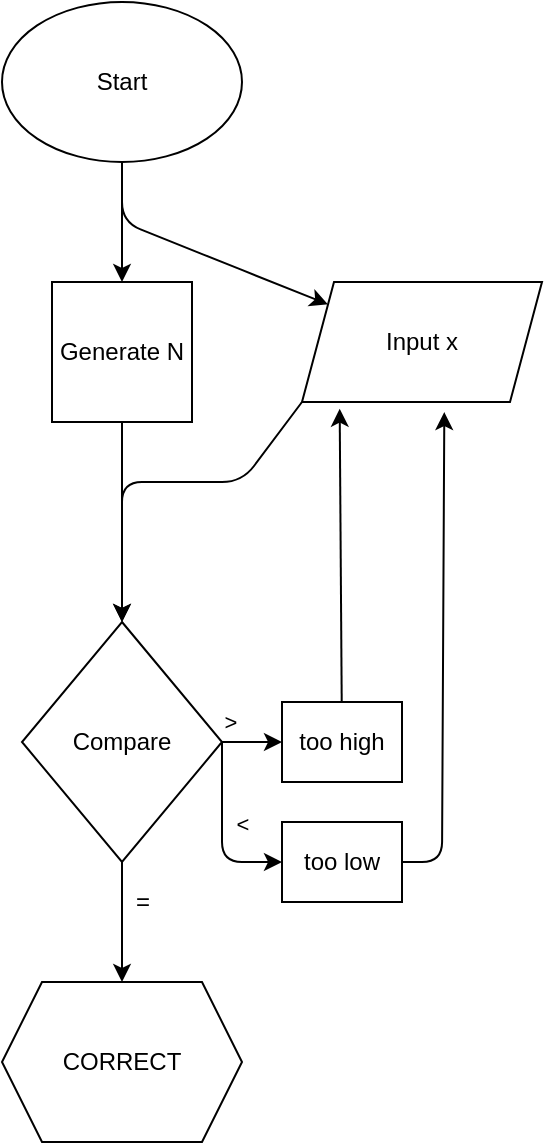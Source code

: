 <mxfile>
    <diagram id="NbEholBMBSBcS8SgYZPQ" name="GuessingGame-PC">
        <mxGraphModel dx="458" dy="949" grid="1" gridSize="10" guides="1" tooltips="1" connect="1" arrows="1" fold="1" page="1" pageScale="1" pageWidth="827" pageHeight="1169" math="0" shadow="0">
            <root>
                <mxCell id="0"/>
                <mxCell id="1" parent="0"/>
                <mxCell id="25" style="edgeStyle=none;html=1;exitX=0.5;exitY=1;exitDx=0;exitDy=0;entryX=0.5;entryY=0;entryDx=0;entryDy=0;" edge="1" parent="1" source="27" target="29">
                    <mxGeometry relative="1" as="geometry">
                        <Array as="points">
                            <mxPoint x="380" y="190"/>
                        </Array>
                    </mxGeometry>
                </mxCell>
                <mxCell id="26" style="edgeStyle=none;html=1;exitX=0.5;exitY=1;exitDx=0;exitDy=0;" edge="1" parent="1" source="27" target="31">
                    <mxGeometry relative="1" as="geometry">
                        <Array as="points">
                            <mxPoint x="380" y="190"/>
                            <mxPoint x="430" y="210"/>
                        </Array>
                    </mxGeometry>
                </mxCell>
                <mxCell id="27" value="Start" style="ellipse;whiteSpace=wrap;html=1;" vertex="1" parent="1">
                    <mxGeometry x="320" y="80" width="120" height="80" as="geometry"/>
                </mxCell>
                <mxCell id="28" style="edgeStyle=none;html=1;entryX=0.5;entryY=0;entryDx=0;entryDy=0;" edge="1" parent="1" source="29" target="37">
                    <mxGeometry relative="1" as="geometry">
                        <mxPoint x="360" y="400" as="targetPoint"/>
                        <Array as="points"/>
                    </mxGeometry>
                </mxCell>
                <mxCell id="29" value="Generate N" style="whiteSpace=wrap;html=1;aspect=fixed;" vertex="1" parent="1">
                    <mxGeometry x="345" y="220" width="70" height="70" as="geometry"/>
                </mxCell>
                <mxCell id="30" style="edgeStyle=none;html=1;exitX=0;exitY=1;exitDx=0;exitDy=0;entryX=0.5;entryY=0;entryDx=0;entryDy=0;" edge="1" parent="1" source="31" target="37">
                    <mxGeometry relative="1" as="geometry">
                        <mxPoint x="400" y="400" as="targetPoint"/>
                        <Array as="points">
                            <mxPoint x="440" y="320"/>
                            <mxPoint x="380" y="320"/>
                        </Array>
                    </mxGeometry>
                </mxCell>
                <mxCell id="31" value="Input x" style="shape=parallelogram;perimeter=parallelogramPerimeter;whiteSpace=wrap;html=1;fixedSize=1;size=16;" vertex="1" parent="1">
                    <mxGeometry x="470" y="220" width="120" height="60" as="geometry"/>
                </mxCell>
                <mxCell id="32" value="" style="edgeStyle=none;html=1;" edge="1" parent="1" target="39">
                    <mxGeometry relative="1" as="geometry">
                        <mxPoint x="430" y="450" as="sourcePoint"/>
                        <Array as="points">
                            <mxPoint x="430" y="510"/>
                        </Array>
                    </mxGeometry>
                </mxCell>
                <mxCell id="33" value="&amp;lt;" style="edgeLabel;html=1;align=center;verticalAlign=middle;resizable=0;points=[];" vertex="1" connectable="0" parent="32">
                    <mxGeometry x="0.01" relative="1" as="geometry">
                        <mxPoint x="10" y="-5" as="offset"/>
                    </mxGeometry>
                </mxCell>
                <mxCell id="34" value="" style="edgeStyle=none;html=1;" edge="1" parent="1" source="37" target="41">
                    <mxGeometry relative="1" as="geometry"/>
                </mxCell>
                <mxCell id="35" value="&amp;gt;" style="edgeLabel;html=1;align=center;verticalAlign=middle;resizable=0;points=[];" vertex="1" connectable="0" parent="34">
                    <mxGeometry x="-0.392" y="1" relative="1" as="geometry">
                        <mxPoint x="-5" y="-9" as="offset"/>
                    </mxGeometry>
                </mxCell>
                <object label="" id="36">
                    <mxCell style="edgeStyle=none;html=1;entryX=0.5;entryY=0;entryDx=0;entryDy=0;" edge="1" parent="1" source="37" target="42">
                        <mxGeometry relative="1" as="geometry">
                            <Array as="points">
                                <mxPoint x="380" y="550"/>
                            </Array>
                        </mxGeometry>
                    </mxCell>
                </object>
                <mxCell id="37" value="Compare" style="rhombus;whiteSpace=wrap;html=1;" vertex="1" parent="1">
                    <mxGeometry x="330" y="390" width="100" height="120" as="geometry"/>
                </mxCell>
                <mxCell id="38" style="edgeStyle=none;html=1;entryX=0.593;entryY=1.084;entryDx=0;entryDy=0;entryPerimeter=0;exitX=1;exitY=0.5;exitDx=0;exitDy=0;" edge="1" parent="1" source="39" target="31">
                    <mxGeometry relative="1" as="geometry">
                        <mxPoint x="610" y="510" as="targetPoint"/>
                        <Array as="points">
                            <mxPoint x="540" y="510"/>
                        </Array>
                    </mxGeometry>
                </mxCell>
                <mxCell id="39" value="too low" style="whiteSpace=wrap;html=1;" vertex="1" parent="1">
                    <mxGeometry x="460" y="490" width="60" height="40" as="geometry"/>
                </mxCell>
                <mxCell id="40" style="edgeStyle=none;html=1;entryX=0.157;entryY=1.056;entryDx=0;entryDy=0;entryPerimeter=0;" edge="1" parent="1" source="41" target="31">
                    <mxGeometry relative="1" as="geometry"/>
                </mxCell>
                <mxCell id="41" value="too high" style="whiteSpace=wrap;html=1;" vertex="1" parent="1">
                    <mxGeometry x="460" y="430" width="60" height="40" as="geometry"/>
                </mxCell>
                <mxCell id="42" value="CORRECT" style="shape=hexagon;perimeter=hexagonPerimeter2;whiteSpace=wrap;html=1;fixedSize=1;" vertex="1" parent="1">
                    <mxGeometry x="320" y="570" width="120" height="80" as="geometry"/>
                </mxCell>
                <mxCell id="43" value="=" style="text;html=1;align=center;verticalAlign=middle;resizable=0;points=[];autosize=1;strokeColor=none;fillColor=none;" vertex="1" parent="1">
                    <mxGeometry x="380" y="520" width="20" height="20" as="geometry"/>
                </mxCell>
            </root>
        </mxGraphModel>
    </diagram>
    <diagram id="X5C8b3v_8eqB3MfvyBJ-" name="Page-2">
        <mxGraphModel dx="458" dy="949" grid="1" gridSize="10" guides="1" tooltips="1" connect="1" arrows="1" fold="1" page="1" pageScale="1" pageWidth="827" pageHeight="1169" math="0" shadow="0">
            <root>
                <mxCell id="kD95RJ43VXBQNL_hrRto-0"/>
                <mxCell id="kD95RJ43VXBQNL_hrRto-1" parent="kD95RJ43VXBQNL_hrRto-0"/>
                <mxCell id="kD95RJ43VXBQNL_hrRto-29" style="edgeStyle=none;html=1;entryX=0.5;entryY=0;entryDx=0;entryDy=0;" edge="1" parent="kD95RJ43VXBQNL_hrRto-1" source="kD95RJ43VXBQNL_hrRto-4" target="kD95RJ43VXBQNL_hrRto-28">
                    <mxGeometry relative="1" as="geometry"/>
                </mxCell>
                <mxCell id="kD95RJ43VXBQNL_hrRto-4" value="Start" style="ellipse;whiteSpace=wrap;html=1;" vertex="1" parent="kD95RJ43VXBQNL_hrRto-1">
                    <mxGeometry x="95" y="90" width="90" height="90" as="geometry"/>
                </mxCell>
                <mxCell id="kD95RJ43VXBQNL_hrRto-31" style="edgeStyle=none;html=1;entryX=-0.059;entryY=0.382;entryDx=0;entryDy=0;entryPerimeter=0;exitX=0.841;exitY=1.037;exitDx=0;exitDy=0;exitPerimeter=0;" edge="1" parent="kD95RJ43VXBQNL_hrRto-1" source="kD95RJ43VXBQNL_hrRto-28" target="kD95RJ43VXBQNL_hrRto-30">
                    <mxGeometry relative="1" as="geometry">
                        <Array as="points">
                            <mxPoint x="180" y="361"/>
                        </Array>
                    </mxGeometry>
                </mxCell>
                <mxCell id="kD95RJ43VXBQNL_hrRto-28" value="Enter x to guess N" style="rounded=1;whiteSpace=wrap;html=1;" vertex="1" parent="kD95RJ43VXBQNL_hrRto-1">
                    <mxGeometry x="80" y="210" width="120" height="60" as="geometry"/>
                </mxCell>
                <mxCell id="kD95RJ43VXBQNL_hrRto-38" style="edgeStyle=none;html=1;entryX=1;entryY=0.5;entryDx=0;entryDy=0;exitX=1;exitY=0.5;exitDx=0;exitDy=0;exitPerimeter=0;" edge="1" parent="kD95RJ43VXBQNL_hrRto-1" source="kD95RJ43VXBQNL_hrRto-30" target="kD95RJ43VXBQNL_hrRto-28">
                    <mxGeometry relative="1" as="geometry">
                        <Array as="points">
                            <mxPoint x="360" y="370"/>
                            <mxPoint x="360" y="240"/>
                        </Array>
                    </mxGeometry>
                </mxCell>
                <mxCell id="kD95RJ43VXBQNL_hrRto-30" value="Wrong" style="shape=or;whiteSpace=wrap;html=1;rotation=0;" vertex="1" parent="kD95RJ43VXBQNL_hrRto-1">
                    <mxGeometry x="270" y="330" width="60" height="80" as="geometry"/>
                </mxCell>
                <mxCell id="kD95RJ43VXBQNL_hrRto-32" value="&amp;gt; and &amp;lt;" style="text;html=1;align=center;verticalAlign=middle;resizable=0;points=[];autosize=1;strokeColor=none;fillColor=none;" vertex="1" parent="kD95RJ43VXBQNL_hrRto-1">
                    <mxGeometry x="185" y="340" width="60" height="20" as="geometry"/>
                </mxCell>
                <mxCell id="kD95RJ43VXBQNL_hrRto-39" value="&lt;font style=&quot;font-size: 17px&quot;&gt;try again&lt;/font&gt;" style="text;html=1;align=center;verticalAlign=middle;resizable=0;points=[];autosize=1;strokeColor=none;fillColor=none;" vertex="1" parent="kD95RJ43VXBQNL_hrRto-1">
                    <mxGeometry x="330" y="290" width="80" height="20" as="geometry"/>
                </mxCell>
                <mxCell id="kD95RJ43VXBQNL_hrRto-44" style="edgeStyle=none;html=1;entryX=0.183;entryY=1.009;entryDx=0;entryDy=0;entryPerimeter=0;fontSize=17;" edge="1" parent="kD95RJ43VXBQNL_hrRto-1" source="kD95RJ43VXBQNL_hrRto-43" target="kD95RJ43VXBQNL_hrRto-28">
                    <mxGeometry relative="1" as="geometry"/>
                </mxCell>
                <mxCell id="kD95RJ43VXBQNL_hrRto-43" value="Correct" style="shape=trapezoid;perimeter=trapezoidPerimeter;whiteSpace=wrap;html=1;fixedSize=1;fontSize=17;" vertex="1" parent="kD95RJ43VXBQNL_hrRto-1">
                    <mxGeometry x="50" y="370" width="100" height="40" as="geometry"/>
                </mxCell>
            </root>
        </mxGraphModel>
    </diagram>
</mxfile>